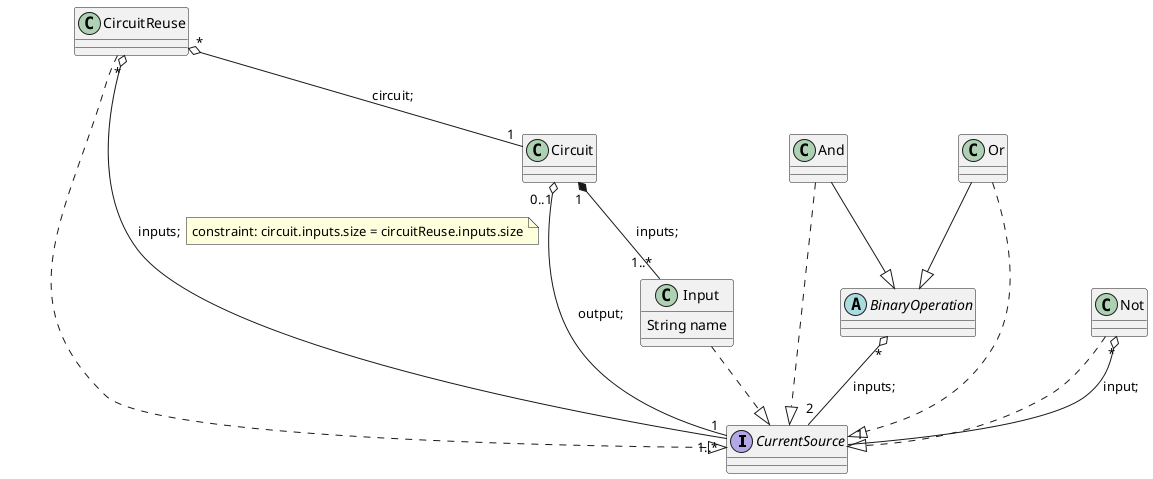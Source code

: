 @startuml

interface CurrentSource {
}

class Input {
	String name
}

class Circuit {
}

abstract class BinaryOperation {
}

class And {
}

class Or {
}

class Not {
}

class CircuitReuse {
}

Input ..|> CurrentSource
CircuitReuse ..|> CurrentSource
And ..|> CurrentSource
Or ..|> CurrentSource
Not ..|> CurrentSource
And --|> BinaryOperation
Or --|> BinaryOperation

Circuit "0..1" o-- "1" CurrentSource : output;
Circuit "1" *-- "1..*" Input : inputs;
CircuitReuse "*" o-- "1" Circuit : circuit;
CircuitReuse "*" o-- "1..*" CurrentSource: inputs;
note right on link
constraint: circuit.inputs.size = circuitReuse.inputs.size
end note
BinaryOperation "*" o-- "2" CurrentSource : inputs;
Not "*" o-- "1" CurrentSource : input;


@enduml